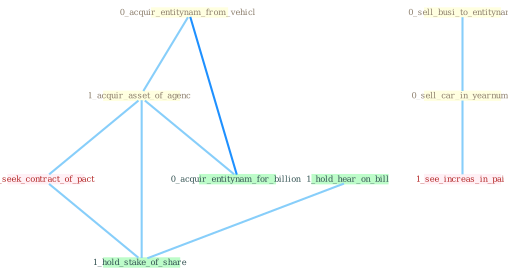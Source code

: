 Graph G{ 
    node
    [shape=polygon,style=filled,width=.5,height=.06,color="#BDFCC9",fixedsize=true,fontsize=4,
    fontcolor="#2f4f4f"];
    {node
    [color="#ffffe0", fontcolor="#8b7d6b"] "0_acquir_entitynam_from_vehicl " "0_sell_busi_to_entitynam " "0_sell_car_in_yearnum " "1_acquir_asset_of_agenc "}
{node [color="#fff0f5", fontcolor="#b22222"] "0_seek_contract_of_pact " "1_see_increas_in_pai "}
edge [color="#B0E2FF"];

	"0_acquir_entitynam_from_vehicl " -- "1_acquir_asset_of_agenc " [w="1", color="#87cefa" ];
	"0_acquir_entitynam_from_vehicl " -- "0_acquir_entitynam_for_billion " [w="2", color="#1e90ff" , len=0.8];
	"0_sell_busi_to_entitynam " -- "0_sell_car_in_yearnum " [w="1", color="#87cefa" ];
	"0_sell_car_in_yearnum " -- "1_see_increas_in_pai " [w="1", color="#87cefa" ];
	"1_acquir_asset_of_agenc " -- "0_seek_contract_of_pact " [w="1", color="#87cefa" ];
	"1_acquir_asset_of_agenc " -- "0_acquir_entitynam_for_billion " [w="1", color="#87cefa" ];
	"1_acquir_asset_of_agenc " -- "1_hold_stake_of_share " [w="1", color="#87cefa" ];
	"0_seek_contract_of_pact " -- "1_hold_stake_of_share " [w="1", color="#87cefa" ];
	"1_hold_hear_on_bill " -- "1_hold_stake_of_share " [w="1", color="#87cefa" ];
}